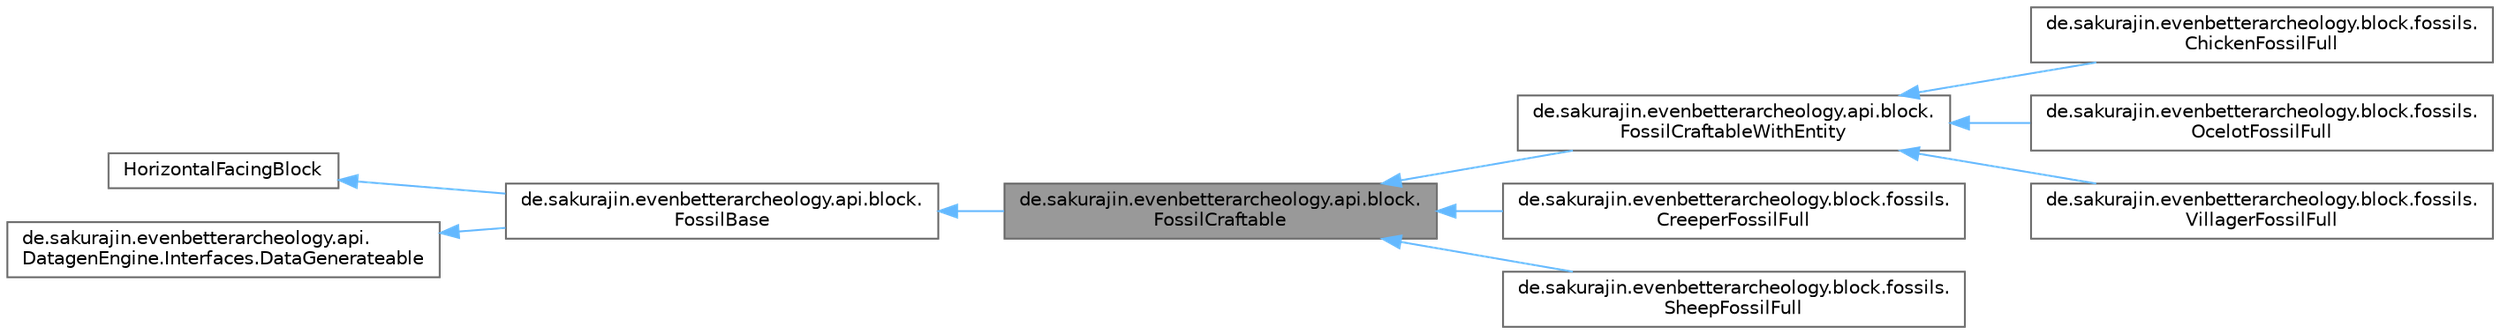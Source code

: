 digraph "de.sakurajin.evenbetterarcheology.api.block.FossilCraftable"
{
 // LATEX_PDF_SIZE
  bgcolor="transparent";
  edge [fontname=Helvetica,fontsize=10,labelfontname=Helvetica,labelfontsize=10];
  node [fontname=Helvetica,fontsize=10,shape=box,height=0.2,width=0.4];
  rankdir="LR";
  Node1 [label="de.sakurajin.evenbetterarcheology.api.block.\lFossilCraftable",height=0.2,width=0.4,color="gray40", fillcolor="grey60", style="filled", fontcolor="black",tooltip=" "];
  Node2 -> Node1 [dir="back",color="steelblue1",style="solid"];
  Node2 [label="de.sakurajin.evenbetterarcheology.api.block.\lFossilBase",height=0.2,width=0.4,color="gray40", fillcolor="white", style="filled",URL="$classde_1_1sakurajin_1_1evenbetterarcheology_1_1api_1_1block_1_1FossilBase.html",tooltip=" "];
  Node3 -> Node2 [dir="back",color="steelblue1",style="solid"];
  Node3 [label="HorizontalFacingBlock",height=0.2,width=0.4,color="gray40", fillcolor="white", style="filled",tooltip=" "];
  Node4 -> Node2 [dir="back",color="steelblue1",style="solid"];
  Node4 [label="de.sakurajin.evenbetterarcheology.api.\lDatagenEngine.Interfaces.DataGenerateable",height=0.2,width=0.4,color="gray40", fillcolor="white", style="filled",URL="$interfacede_1_1sakurajin_1_1evenbetterarcheology_1_1api_1_1DatagenEngine_1_1Interfaces_1_1DataGenerateable.html",tooltip=" "];
  Node1 -> Node5 [dir="back",color="steelblue1",style="solid"];
  Node5 [label="de.sakurajin.evenbetterarcheology.api.block.\lFossilCraftableWithEntity",height=0.2,width=0.4,color="gray40", fillcolor="white", style="filled",URL="$classde_1_1sakurajin_1_1evenbetterarcheology_1_1api_1_1block_1_1FossilCraftableWithEntity.html",tooltip=" "];
  Node5 -> Node6 [dir="back",color="steelblue1",style="solid"];
  Node6 [label="de.sakurajin.evenbetterarcheology.block.fossils.\lChickenFossilFull",height=0.2,width=0.4,color="gray40", fillcolor="white", style="filled",URL="$classde_1_1sakurajin_1_1evenbetterarcheology_1_1block_1_1fossils_1_1ChickenFossilFull.html",tooltip=" "];
  Node5 -> Node7 [dir="back",color="steelblue1",style="solid"];
  Node7 [label="de.sakurajin.evenbetterarcheology.block.fossils.\lOcelotFossilFull",height=0.2,width=0.4,color="gray40", fillcolor="white", style="filled",URL="$classde_1_1sakurajin_1_1evenbetterarcheology_1_1block_1_1fossils_1_1OcelotFossilFull.html",tooltip=" "];
  Node5 -> Node8 [dir="back",color="steelblue1",style="solid"];
  Node8 [label="de.sakurajin.evenbetterarcheology.block.fossils.\lVillagerFossilFull",height=0.2,width=0.4,color="gray40", fillcolor="white", style="filled",URL="$classde_1_1sakurajin_1_1evenbetterarcheology_1_1block_1_1fossils_1_1VillagerFossilFull.html",tooltip=" "];
  Node1 -> Node9 [dir="back",color="steelblue1",style="solid"];
  Node9 [label="de.sakurajin.evenbetterarcheology.block.fossils.\lCreeperFossilFull",height=0.2,width=0.4,color="gray40", fillcolor="white", style="filled",URL="$classde_1_1sakurajin_1_1evenbetterarcheology_1_1block_1_1fossils_1_1CreeperFossilFull.html",tooltip=" "];
  Node1 -> Node10 [dir="back",color="steelblue1",style="solid"];
  Node10 [label="de.sakurajin.evenbetterarcheology.block.fossils.\lSheepFossilFull",height=0.2,width=0.4,color="gray40", fillcolor="white", style="filled",URL="$classde_1_1sakurajin_1_1evenbetterarcheology_1_1block_1_1fossils_1_1SheepFossilFull.html",tooltip=" "];
}
